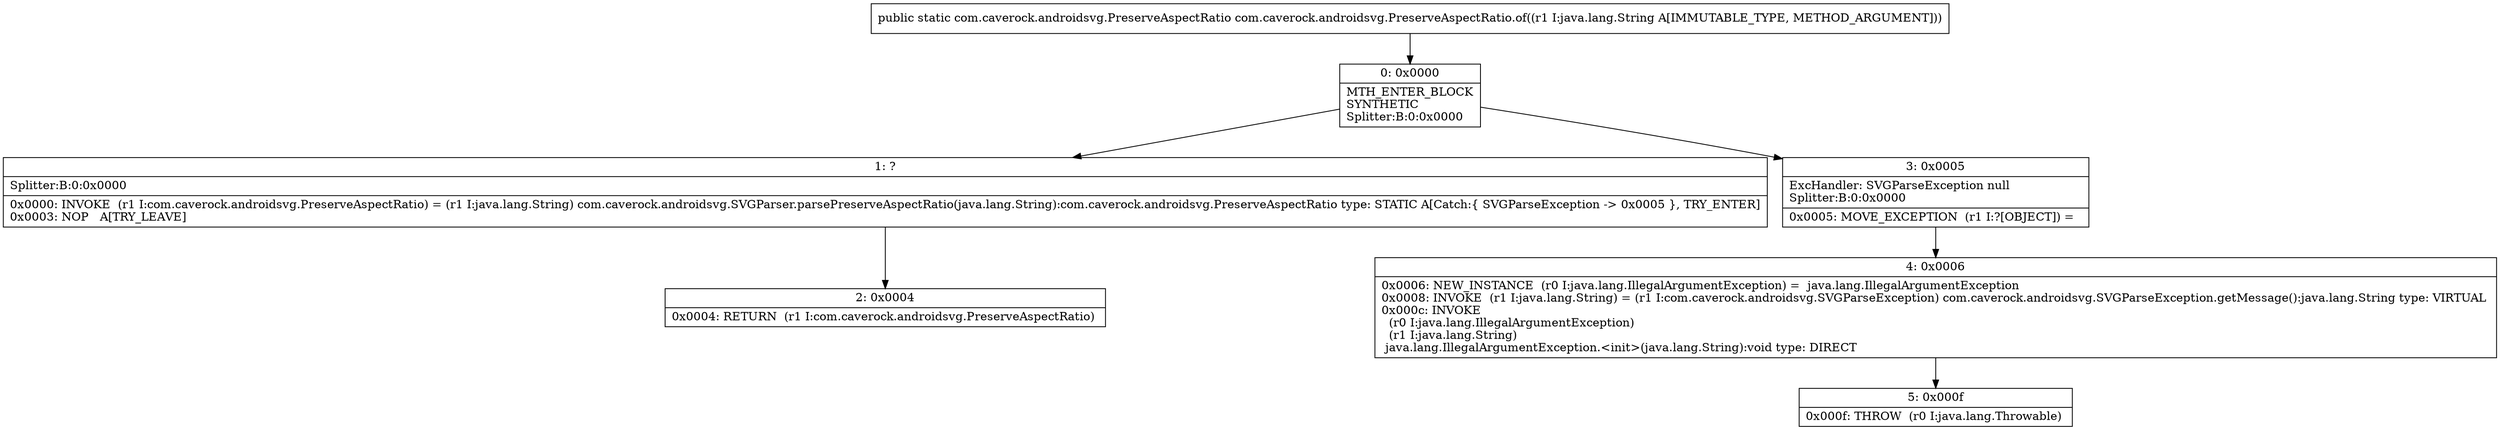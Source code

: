 digraph "CFG forcom.caverock.androidsvg.PreserveAspectRatio.of(Ljava\/lang\/String;)Lcom\/caverock\/androidsvg\/PreserveAspectRatio;" {
Node_0 [shape=record,label="{0\:\ 0x0000|MTH_ENTER_BLOCK\lSYNTHETIC\lSplitter:B:0:0x0000\l}"];
Node_1 [shape=record,label="{1\:\ ?|Splitter:B:0:0x0000\l|0x0000: INVOKE  (r1 I:com.caverock.androidsvg.PreserveAspectRatio) = (r1 I:java.lang.String) com.caverock.androidsvg.SVGParser.parsePreserveAspectRatio(java.lang.String):com.caverock.androidsvg.PreserveAspectRatio type: STATIC A[Catch:\{ SVGParseException \-\> 0x0005 \}, TRY_ENTER]\l0x0003: NOP   A[TRY_LEAVE]\l}"];
Node_2 [shape=record,label="{2\:\ 0x0004|0x0004: RETURN  (r1 I:com.caverock.androidsvg.PreserveAspectRatio) \l}"];
Node_3 [shape=record,label="{3\:\ 0x0005|ExcHandler: SVGParseException null\lSplitter:B:0:0x0000\l|0x0005: MOVE_EXCEPTION  (r1 I:?[OBJECT]) =  \l}"];
Node_4 [shape=record,label="{4\:\ 0x0006|0x0006: NEW_INSTANCE  (r0 I:java.lang.IllegalArgumentException) =  java.lang.IllegalArgumentException \l0x0008: INVOKE  (r1 I:java.lang.String) = (r1 I:com.caverock.androidsvg.SVGParseException) com.caverock.androidsvg.SVGParseException.getMessage():java.lang.String type: VIRTUAL \l0x000c: INVOKE  \l  (r0 I:java.lang.IllegalArgumentException)\l  (r1 I:java.lang.String)\l java.lang.IllegalArgumentException.\<init\>(java.lang.String):void type: DIRECT \l}"];
Node_5 [shape=record,label="{5\:\ 0x000f|0x000f: THROW  (r0 I:java.lang.Throwable) \l}"];
MethodNode[shape=record,label="{public static com.caverock.androidsvg.PreserveAspectRatio com.caverock.androidsvg.PreserveAspectRatio.of((r1 I:java.lang.String A[IMMUTABLE_TYPE, METHOD_ARGUMENT])) }"];
MethodNode -> Node_0;
Node_0 -> Node_1;
Node_0 -> Node_3;
Node_1 -> Node_2;
Node_3 -> Node_4;
Node_4 -> Node_5;
}

